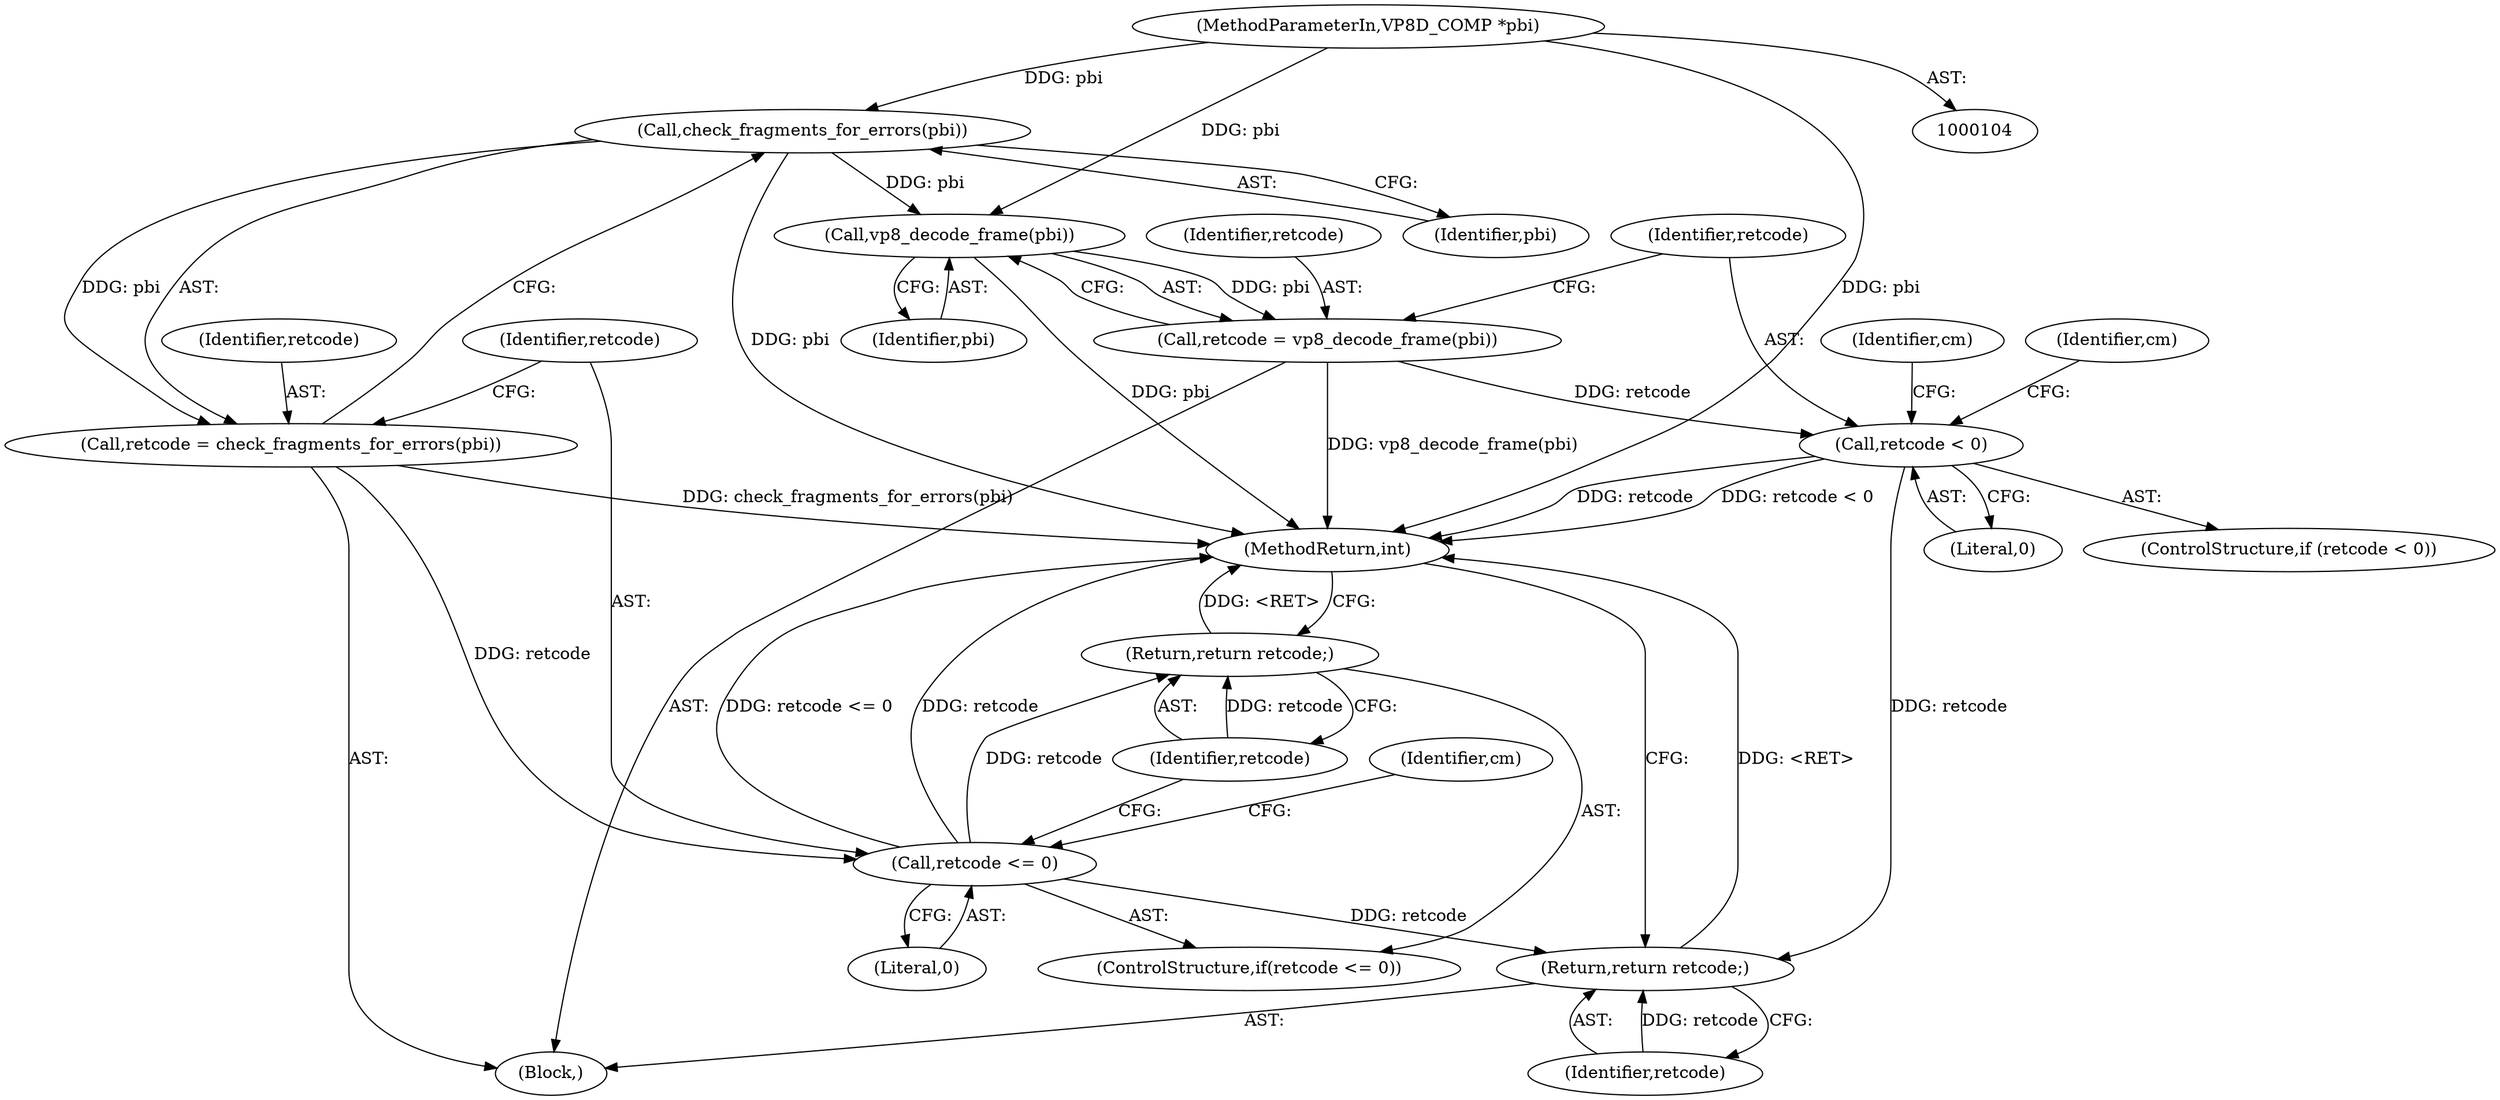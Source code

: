 digraph "0_Android_6886e8e0a9db2dbad723dc37a548233e004b33bc_1@pointer" {
"1000105" [label="(MethodParameterIn,VP8D_COMP *pbi)"];
"1000139" [label="(Call,check_fragments_for_errors(pbi))"];
"1000137" [label="(Call,retcode = check_fragments_for_errors(pbi))"];
"1000142" [label="(Call,retcode <= 0)"];
"1000145" [label="(Return,return retcode;)"];
"1000449" [label="(Return,return retcode;)"];
"1000260" [label="(Call,vp8_decode_frame(pbi))"];
"1000258" [label="(Call,retcode = vp8_decode_frame(pbi))"];
"1000263" [label="(Call,retcode < 0)"];
"1000146" [label="(Identifier,retcode)"];
"1000297" [label="(Identifier,cm)"];
"1000109" [label="(Block,)"];
"1000260" [label="(Call,vp8_decode_frame(pbi))"];
"1000451" [label="(MethodReturn,int)"];
"1000139" [label="(Call,check_fragments_for_errors(pbi))"];
"1000138" [label="(Identifier,retcode)"];
"1000263" [label="(Call,retcode < 0)"];
"1000145" [label="(Return,return retcode;)"];
"1000137" [label="(Call,retcode = check_fragments_for_errors(pbi))"];
"1000149" [label="(Identifier,cm)"];
"1000449" [label="(Return,return retcode;)"];
"1000264" [label="(Identifier,retcode)"];
"1000141" [label="(ControlStructure,if(retcode <= 0))"];
"1000265" [label="(Literal,0)"];
"1000262" [label="(ControlStructure,if (retcode < 0))"];
"1000259" [label="(Identifier,retcode)"];
"1000261" [label="(Identifier,pbi)"];
"1000258" [label="(Call,retcode = vp8_decode_frame(pbi))"];
"1000105" [label="(MethodParameterIn,VP8D_COMP *pbi)"];
"1000142" [label="(Call,retcode <= 0)"];
"1000143" [label="(Identifier,retcode)"];
"1000140" [label="(Identifier,pbi)"];
"1000450" [label="(Identifier,retcode)"];
"1000271" [label="(Identifier,cm)"];
"1000144" [label="(Literal,0)"];
"1000105" -> "1000104"  [label="AST: "];
"1000105" -> "1000451"  [label="DDG: pbi"];
"1000105" -> "1000139"  [label="DDG: pbi"];
"1000105" -> "1000260"  [label="DDG: pbi"];
"1000139" -> "1000137"  [label="AST: "];
"1000139" -> "1000140"  [label="CFG: "];
"1000140" -> "1000139"  [label="AST: "];
"1000137" -> "1000139"  [label="CFG: "];
"1000139" -> "1000451"  [label="DDG: pbi"];
"1000139" -> "1000137"  [label="DDG: pbi"];
"1000139" -> "1000260"  [label="DDG: pbi"];
"1000137" -> "1000109"  [label="AST: "];
"1000138" -> "1000137"  [label="AST: "];
"1000143" -> "1000137"  [label="CFG: "];
"1000137" -> "1000451"  [label="DDG: check_fragments_for_errors(pbi)"];
"1000137" -> "1000142"  [label="DDG: retcode"];
"1000142" -> "1000141"  [label="AST: "];
"1000142" -> "1000144"  [label="CFG: "];
"1000143" -> "1000142"  [label="AST: "];
"1000144" -> "1000142"  [label="AST: "];
"1000146" -> "1000142"  [label="CFG: "];
"1000149" -> "1000142"  [label="CFG: "];
"1000142" -> "1000451"  [label="DDG: retcode <= 0"];
"1000142" -> "1000451"  [label="DDG: retcode"];
"1000142" -> "1000145"  [label="DDG: retcode"];
"1000142" -> "1000449"  [label="DDG: retcode"];
"1000145" -> "1000141"  [label="AST: "];
"1000145" -> "1000146"  [label="CFG: "];
"1000146" -> "1000145"  [label="AST: "];
"1000451" -> "1000145"  [label="CFG: "];
"1000145" -> "1000451"  [label="DDG: <RET>"];
"1000146" -> "1000145"  [label="DDG: retcode"];
"1000449" -> "1000109"  [label="AST: "];
"1000449" -> "1000450"  [label="CFG: "];
"1000450" -> "1000449"  [label="AST: "];
"1000451" -> "1000449"  [label="CFG: "];
"1000449" -> "1000451"  [label="DDG: <RET>"];
"1000450" -> "1000449"  [label="DDG: retcode"];
"1000263" -> "1000449"  [label="DDG: retcode"];
"1000260" -> "1000258"  [label="AST: "];
"1000260" -> "1000261"  [label="CFG: "];
"1000261" -> "1000260"  [label="AST: "];
"1000258" -> "1000260"  [label="CFG: "];
"1000260" -> "1000451"  [label="DDG: pbi"];
"1000260" -> "1000258"  [label="DDG: pbi"];
"1000258" -> "1000109"  [label="AST: "];
"1000259" -> "1000258"  [label="AST: "];
"1000264" -> "1000258"  [label="CFG: "];
"1000258" -> "1000451"  [label="DDG: vp8_decode_frame(pbi)"];
"1000258" -> "1000263"  [label="DDG: retcode"];
"1000263" -> "1000262"  [label="AST: "];
"1000263" -> "1000265"  [label="CFG: "];
"1000264" -> "1000263"  [label="AST: "];
"1000265" -> "1000263"  [label="AST: "];
"1000271" -> "1000263"  [label="CFG: "];
"1000297" -> "1000263"  [label="CFG: "];
"1000263" -> "1000451"  [label="DDG: retcode"];
"1000263" -> "1000451"  [label="DDG: retcode < 0"];
}
